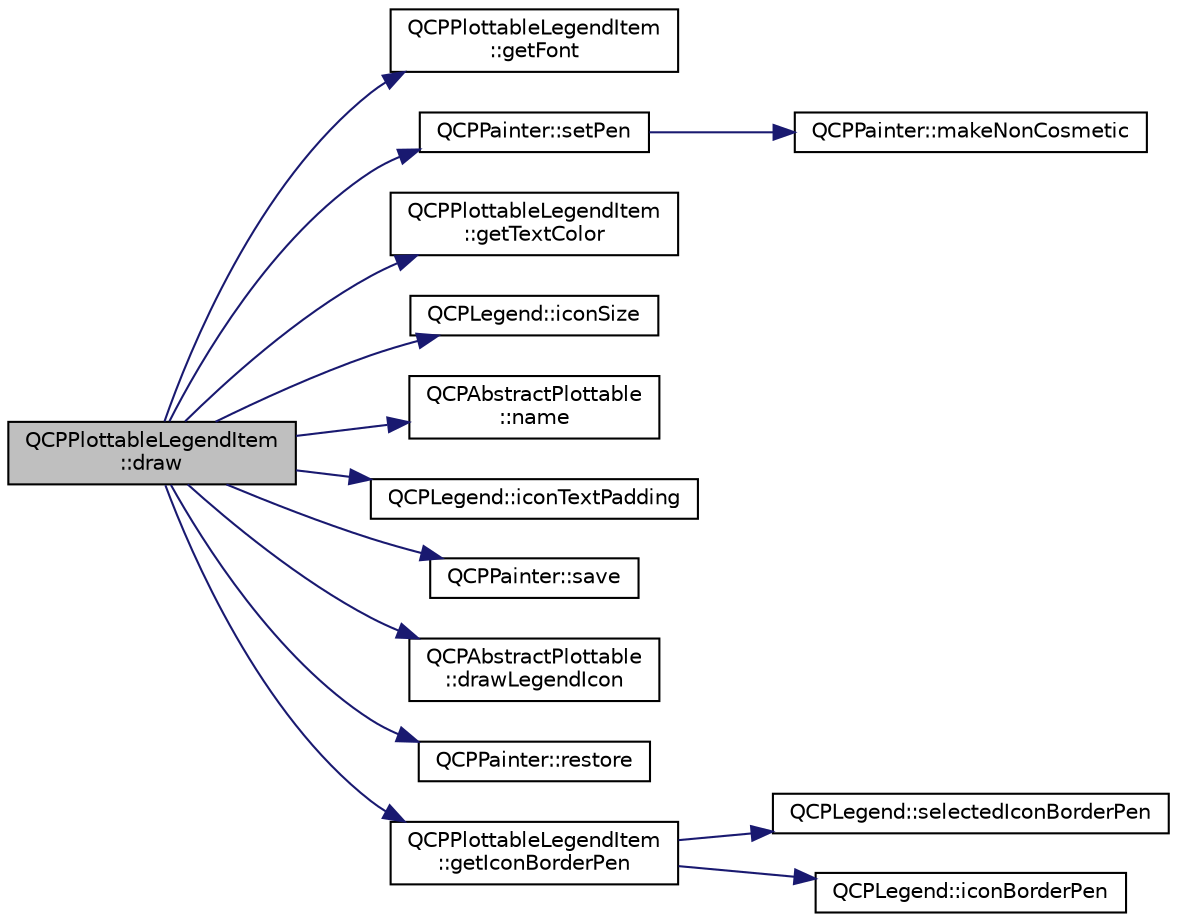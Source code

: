 digraph "QCPPlottableLegendItem::draw"
{
  edge [fontname="Helvetica",fontsize="10",labelfontname="Helvetica",labelfontsize="10"];
  node [fontname="Helvetica",fontsize="10",shape=record];
  rankdir="LR";
  Node2 [label="QCPPlottableLegendItem\l::draw",height=0.2,width=0.4,color="black", fillcolor="grey75", style="filled", fontcolor="black"];
  Node2 -> Node3 [color="midnightblue",fontsize="10",style="solid",fontname="Helvetica"];
  Node3 [label="QCPPlottableLegendItem\l::getFont",height=0.2,width=0.4,color="black", fillcolor="white", style="filled",URL="$da/d24/class_q_c_p_plottable_legend_item.html#a77d980f594046226f9ac075fa07244b3"];
  Node2 -> Node4 [color="midnightblue",fontsize="10",style="solid",fontname="Helvetica"];
  Node4 [label="QCPPainter::setPen",height=0.2,width=0.4,color="black", fillcolor="white", style="filled",URL="$d3/db4/class_q_c_p_painter.html#af9c7a4cd1791403901f8c5b82a150195"];
  Node4 -> Node5 [color="midnightblue",fontsize="10",style="solid",fontname="Helvetica"];
  Node5 [label="QCPPainter::makeNonCosmetic",height=0.2,width=0.4,color="black", fillcolor="white", style="filled",URL="$d3/db4/class_q_c_p_painter.html#a7e63fbcf47e35c6f2ecd11b8fef7c7d8"];
  Node2 -> Node6 [color="midnightblue",fontsize="10",style="solid",fontname="Helvetica"];
  Node6 [label="QCPPlottableLegendItem\l::getTextColor",height=0.2,width=0.4,color="black", fillcolor="white", style="filled",URL="$da/d24/class_q_c_p_plottable_legend_item.html#a55daaffee35326765deebf8271efe210"];
  Node2 -> Node7 [color="midnightblue",fontsize="10",style="solid",fontname="Helvetica"];
  Node7 [label="QCPLegend::iconSize",height=0.2,width=0.4,color="black", fillcolor="white", style="filled",URL="$d9/db1/class_q_c_p_legend.html#ae4f17a186558c82d2ba269f6e7164dda"];
  Node2 -> Node8 [color="midnightblue",fontsize="10",style="solid",fontname="Helvetica"];
  Node8 [label="QCPAbstractPlottable\l::name",height=0.2,width=0.4,color="black", fillcolor="white", style="filled",URL="$d4/d89/class_q_c_p_abstract_plottable.html#a52c226eefcb1920240eeabae574d28c0"];
  Node2 -> Node9 [color="midnightblue",fontsize="10",style="solid",fontname="Helvetica"];
  Node9 [label="QCPLegend::iconTextPadding",height=0.2,width=0.4,color="black", fillcolor="white", style="filled",URL="$d9/db1/class_q_c_p_legend.html#a19668bb7f8fafe20d367cebf96269eaf"];
  Node2 -> Node10 [color="midnightblue",fontsize="10",style="solid",fontname="Helvetica"];
  Node10 [label="QCPPainter::save",height=0.2,width=0.4,color="black", fillcolor="white", style="filled",URL="$d3/db4/class_q_c_p_painter.html#a8fd6821ee6fecbfa04444c9062912abd"];
  Node2 -> Node11 [color="midnightblue",fontsize="10",style="solid",fontname="Helvetica"];
  Node11 [label="QCPAbstractPlottable\l::drawLegendIcon",height=0.2,width=0.4,color="black", fillcolor="white", style="filled",URL="$d4/d89/class_q_c_p_abstract_plottable.html#a9a450783fd9ed539e589999fd390cdf7"];
  Node2 -> Node12 [color="midnightblue",fontsize="10",style="solid",fontname="Helvetica"];
  Node12 [label="QCPPainter::restore",height=0.2,width=0.4,color="black", fillcolor="white", style="filled",URL="$d3/db4/class_q_c_p_painter.html#a64908e6298d5bbd83457dc987cc3a022"];
  Node2 -> Node13 [color="midnightblue",fontsize="10",style="solid",fontname="Helvetica"];
  Node13 [label="QCPPlottableLegendItem\l::getIconBorderPen",height=0.2,width=0.4,color="black", fillcolor="white", style="filled",URL="$da/d24/class_q_c_p_plottable_legend_item.html#afa81a8bd4434ec249efbbfc2a030a752"];
  Node13 -> Node14 [color="midnightblue",fontsize="10",style="solid",fontname="Helvetica"];
  Node14 [label="QCPLegend::selectedIconBorderPen",height=0.2,width=0.4,color="black", fillcolor="white", style="filled",URL="$d9/db1/class_q_c_p_legend.html#ad8eb320ca3a25928982a65163e8f883b"];
  Node13 -> Node15 [color="midnightblue",fontsize="10",style="solid",fontname="Helvetica"];
  Node15 [label="QCPLegend::iconBorderPen",height=0.2,width=0.4,color="black", fillcolor="white", style="filled",URL="$d9/db1/class_q_c_p_legend.html#a5b91d2ea68a4dd20238f660b80cd9945"];
}
